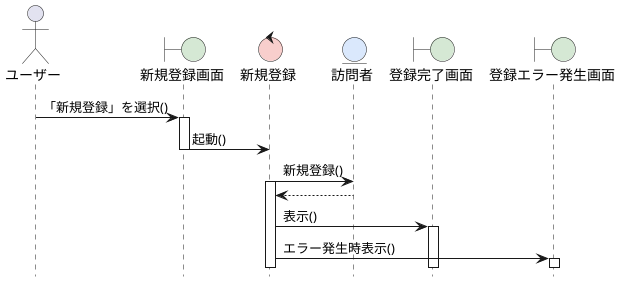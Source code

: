 @startuml 訪問者システム新規登録シーケンス図
hide footbox
skinparam boundaryBackgroundColor #D5E8D4
skinparam controlBackgroundColor  #F8CECC
skinparam entityBackgroundColor   #DAE8FC

actor ユーザー as A
boundary 新規登録画面 as B1
control 新規登録 as C1
entity 訪問者 as E
boundary 登録完了画面 as B2
boundary 登録エラー発生画面 as B3


A -> B1: 「新規登録」を選択()
activate B1

B1 -> C1: 起動()
deactivate B1

C1 -> E: 新規登録()
activate C1
E --> C1:
deactivate E

C1 -> B2: 表示()
activate B2
C1 -> B3: エラー発生時表示()
activate B3

@enduml